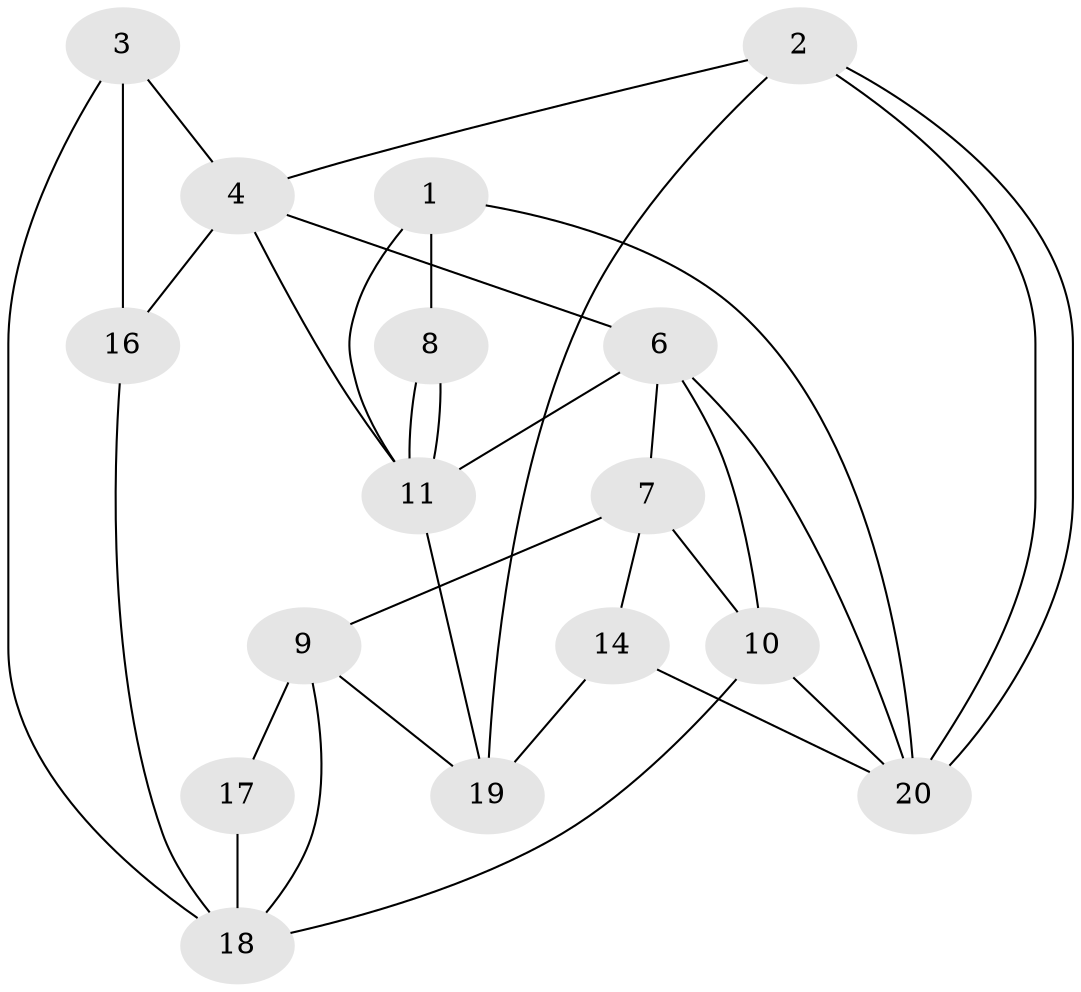// Generated by graph-tools (version 1.1) at 2025/46/02/15/25 05:46:28]
// undirected, 16 vertices, 32 edges
graph export_dot {
graph [start="1"]
  node [color=gray90,style=filled];
  1;
  2 [super="+15"];
  3 [super="+5+13"];
  4;
  6;
  7;
  8 [super="+13"];
  9;
  10;
  11 [super="+15"];
  14 [super="+5+12"];
  16;
  17 [super="+12"];
  18;
  19;
  20;
  1 -- 11;
  1 -- 20;
  1 -- 8;
  2 -- 4;
  2 -- 20;
  2 -- 20;
  2 -- 19;
  3 -- 18;
  3 -- 16;
  3 -- 4;
  4 -- 11;
  4 -- 6;
  4 -- 16;
  6 -- 20;
  6 -- 7;
  6 -- 10;
  6 -- 11;
  7 -- 14;
  7 -- 9;
  7 -- 10;
  8 -- 11;
  8 -- 11;
  9 -- 19;
  9 -- 17;
  9 -- 18;
  10 -- 18;
  10 -- 20;
  11 -- 19;
  14 -- 20;
  14 -- 19;
  16 -- 18;
  17 -- 18;
}
